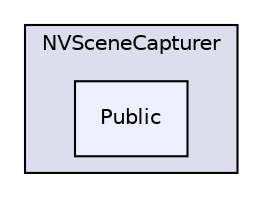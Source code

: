 digraph "Public" {
  compound=true
  node [ fontsize="10", fontname="Helvetica"];
  edge [ labelfontsize="10", labelfontname="Helvetica"];
  subgraph clusterdir_2566f89099f5af4a2cb5a87f2660c3c8 {
    graph [ bgcolor="#ddddee", pencolor="black", label="NVSceneCapturer" fontname="Helvetica", fontsize="10", URL="dir_2566f89099f5af4a2cb5a87f2660c3c8.html"]
  dir_aa4619d59b841d8804504715c06811a8 [shape=box, label="Public", style="filled", fillcolor="#eeeeff", pencolor="black", URL="dir_aa4619d59b841d8804504715c06811a8.html"];
  }
}
